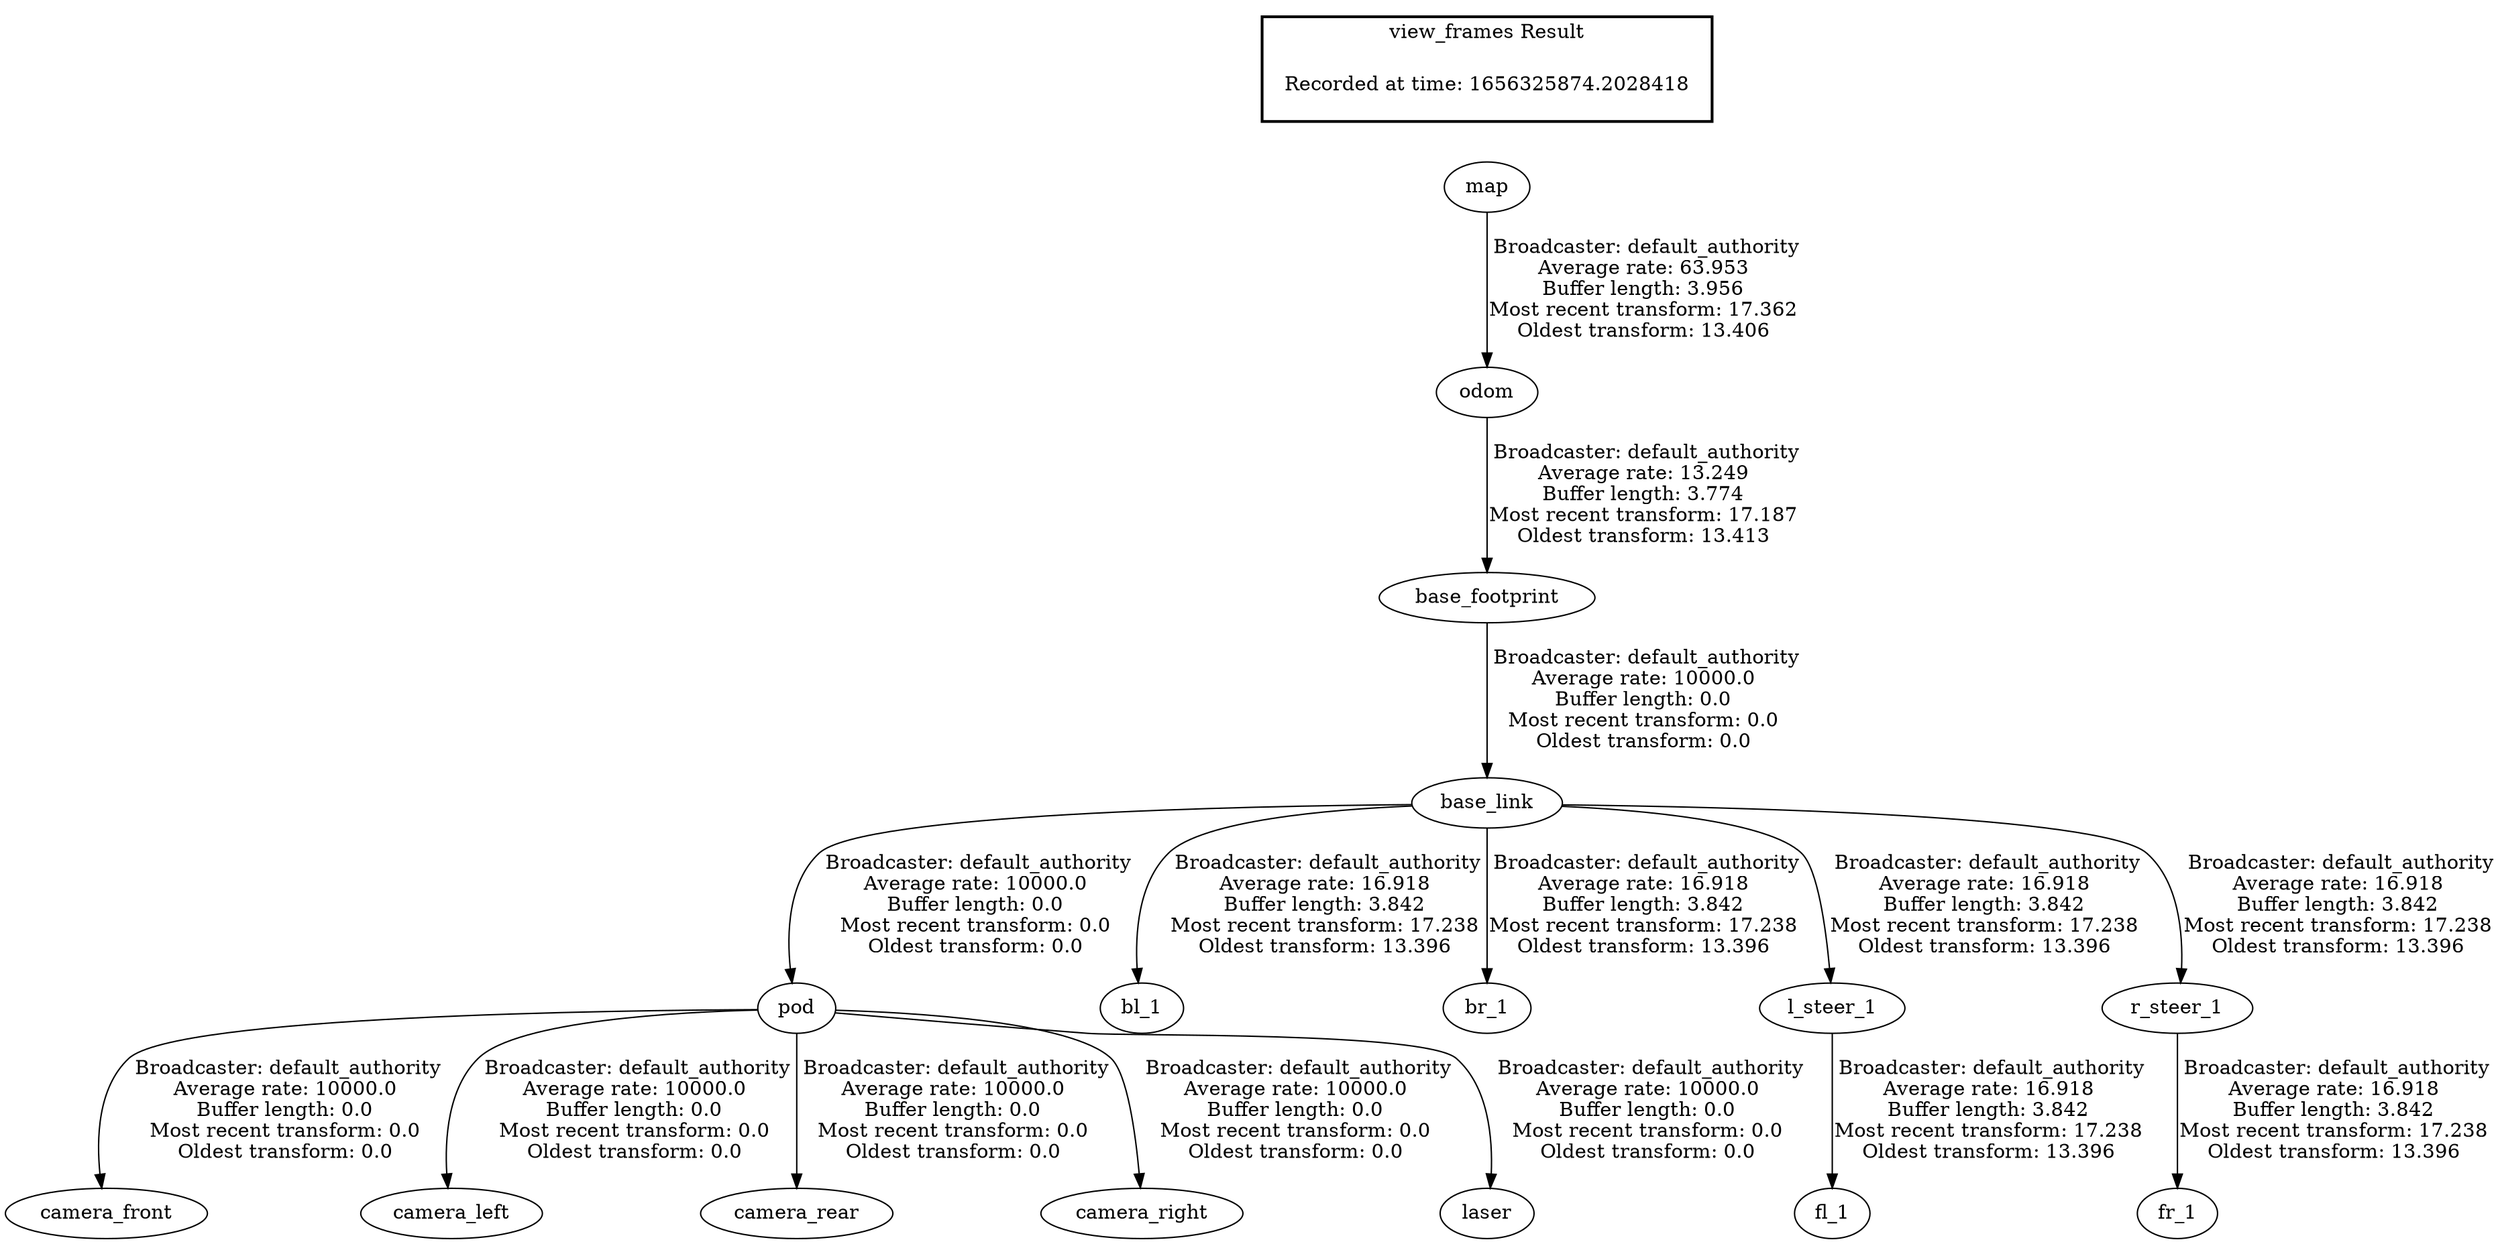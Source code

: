 digraph G {
"map" -> "odom"[label=" Broadcaster: default_authority\nAverage rate: 63.953\nBuffer length: 3.956\nMost recent transform: 17.362\nOldest transform: 13.406\n"];
"pod" -> "camera_front"[label=" Broadcaster: default_authority\nAverage rate: 10000.0\nBuffer length: 0.0\nMost recent transform: 0.0\nOldest transform: 0.0\n"];
"base_link" -> "pod"[label=" Broadcaster: default_authority\nAverage rate: 10000.0\nBuffer length: 0.0\nMost recent transform: 0.0\nOldest transform: 0.0\n"];
"pod" -> "camera_left"[label=" Broadcaster: default_authority\nAverage rate: 10000.0\nBuffer length: 0.0\nMost recent transform: 0.0\nOldest transform: 0.0\n"];
"pod" -> "camera_rear"[label=" Broadcaster: default_authority\nAverage rate: 10000.0\nBuffer length: 0.0\nMost recent transform: 0.0\nOldest transform: 0.0\n"];
"pod" -> "camera_right"[label=" Broadcaster: default_authority\nAverage rate: 10000.0\nBuffer length: 0.0\nMost recent transform: 0.0\nOldest transform: 0.0\n"];
"base_footprint" -> "base_link"[label=" Broadcaster: default_authority\nAverage rate: 10000.0\nBuffer length: 0.0\nMost recent transform: 0.0\nOldest transform: 0.0\n"];
"odom" -> "base_footprint"[label=" Broadcaster: default_authority\nAverage rate: 13.249\nBuffer length: 3.774\nMost recent transform: 17.187\nOldest transform: 13.413\n"];
"pod" -> "laser"[label=" Broadcaster: default_authority\nAverage rate: 10000.0\nBuffer length: 0.0\nMost recent transform: 0.0\nOldest transform: 0.0\n"];
"base_link" -> "bl_1"[label=" Broadcaster: default_authority\nAverage rate: 16.918\nBuffer length: 3.842\nMost recent transform: 17.238\nOldest transform: 13.396\n"];
"base_link" -> "br_1"[label=" Broadcaster: default_authority\nAverage rate: 16.918\nBuffer length: 3.842\nMost recent transform: 17.238\nOldest transform: 13.396\n"];
"l_steer_1" -> "fl_1"[label=" Broadcaster: default_authority\nAverage rate: 16.918\nBuffer length: 3.842\nMost recent transform: 17.238\nOldest transform: 13.396\n"];
"base_link" -> "l_steer_1"[label=" Broadcaster: default_authority\nAverage rate: 16.918\nBuffer length: 3.842\nMost recent transform: 17.238\nOldest transform: 13.396\n"];
"r_steer_1" -> "fr_1"[label=" Broadcaster: default_authority\nAverage rate: 16.918\nBuffer length: 3.842\nMost recent transform: 17.238\nOldest transform: 13.396\n"];
"base_link" -> "r_steer_1"[label=" Broadcaster: default_authority\nAverage rate: 16.918\nBuffer length: 3.842\nMost recent transform: 17.238\nOldest transform: 13.396\n"];
edge [style=invis];
 subgraph cluster_legend { style=bold; color=black; label ="view_frames Result";
"Recorded at time: 1656325874.2028418"[ shape=plaintext ] ;
}->"map";
}